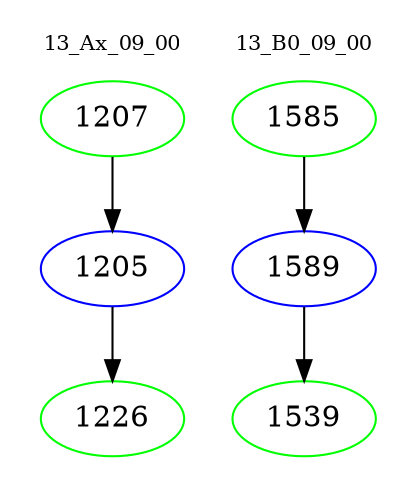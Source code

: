 digraph{
subgraph cluster_0 {
color = white
label = "13_Ax_09_00";
fontsize=10;
T0_1207 [label="1207", color="green"]
T0_1207 -> T0_1205 [color="black"]
T0_1205 [label="1205", color="blue"]
T0_1205 -> T0_1226 [color="black"]
T0_1226 [label="1226", color="green"]
}
subgraph cluster_1 {
color = white
label = "13_B0_09_00";
fontsize=10;
T1_1585 [label="1585", color="green"]
T1_1585 -> T1_1589 [color="black"]
T1_1589 [label="1589", color="blue"]
T1_1589 -> T1_1539 [color="black"]
T1_1539 [label="1539", color="green"]
}
}
